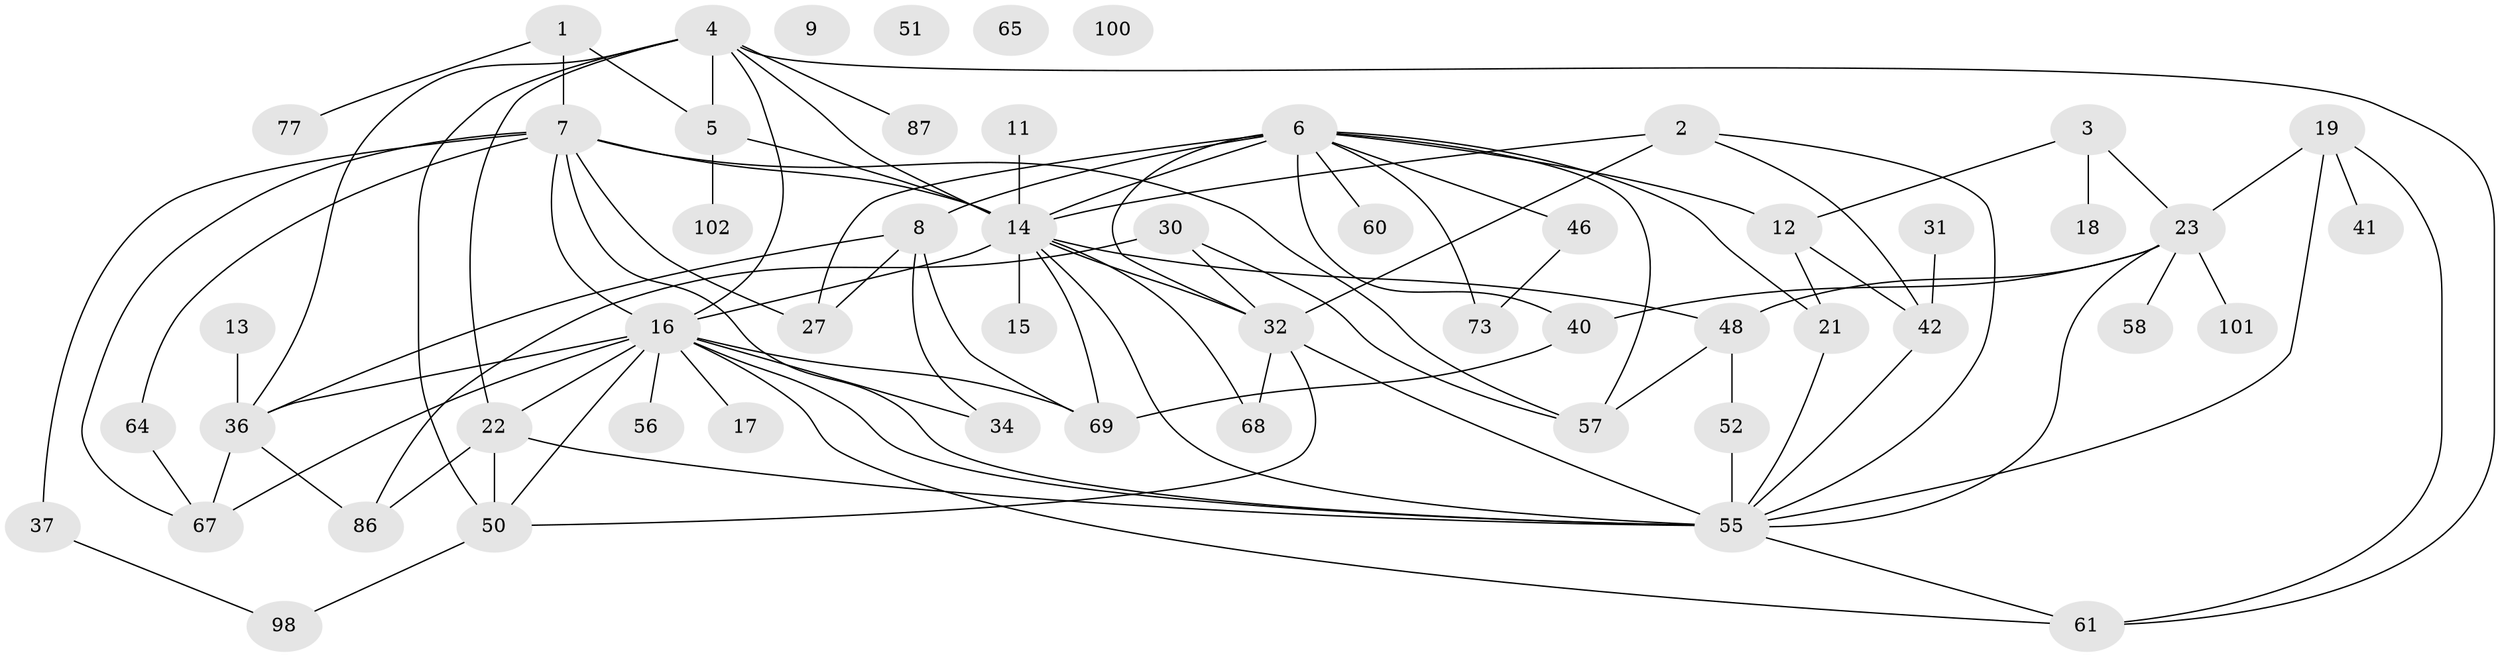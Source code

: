 // original degree distribution, {3: 0.24324324324324326, 2: 0.18018018018018017, 1: 0.23423423423423423, 5: 0.06306306306306306, 4: 0.14414414414414414, 0: 0.036036036036036036, 6: 0.06306306306306306, 7: 0.036036036036036036}
// Generated by graph-tools (version 1.1) at 2025/16/03/04/25 18:16:41]
// undirected, 55 vertices, 96 edges
graph export_dot {
graph [start="1"]
  node [color=gray90,style=filled];
  1;
  2 [super="+103"];
  3 [super="+28"];
  4 [super="+93"];
  5 [super="+33"];
  6 [super="+45+85+84+10"];
  7 [super="+82"];
  8 [super="+79+25+72"];
  9;
  11;
  12 [super="+49"];
  13;
  14 [super="+92+70"];
  15;
  16 [super="+20+91"];
  17 [super="+54"];
  18;
  19 [super="+47+39"];
  21 [super="+63"];
  22 [super="+26+81"];
  23 [super="+62+29"];
  27;
  30 [super="+111+38"];
  31;
  32 [super="+35"];
  34 [super="+53"];
  36 [super="+89+96"];
  37 [super="+108"];
  40;
  41;
  42 [super="+44"];
  46;
  48 [super="+66"];
  50 [super="+83+80"];
  51;
  52;
  55 [super="+59"];
  56;
  57;
  58;
  60;
  61;
  64 [super="+95"];
  65;
  67;
  68;
  69;
  73;
  77;
  86;
  87;
  98;
  100;
  101;
  102;
  1 -- 77;
  1 -- 7;
  1 -- 5;
  2 -- 42;
  2 -- 32;
  2 -- 55;
  2 -- 14;
  3 -- 12;
  3 -- 23;
  3 -- 18;
  4 -- 61;
  4 -- 36;
  4 -- 16;
  4 -- 50 [weight=2];
  4 -- 87;
  4 -- 22;
  4 -- 14;
  4 -- 5;
  5 -- 102;
  5 -- 14;
  6 -- 57;
  6 -- 12;
  6 -- 32;
  6 -- 40 [weight=2];
  6 -- 27;
  6 -- 60;
  6 -- 46;
  6 -- 14 [weight=2];
  6 -- 8;
  6 -- 73;
  6 -- 21;
  7 -- 64;
  7 -- 67;
  7 -- 37;
  7 -- 14;
  7 -- 16;
  7 -- 55;
  7 -- 57;
  7 -- 27;
  8 -- 69;
  8 -- 34;
  8 -- 27;
  8 -- 36;
  11 -- 14;
  12 -- 21;
  12 -- 42;
  13 -- 36;
  14 -- 55 [weight=2];
  14 -- 32;
  14 -- 68;
  14 -- 69;
  14 -- 15;
  14 -- 16;
  14 -- 48;
  16 -- 55;
  16 -- 34 [weight=2];
  16 -- 50;
  16 -- 69;
  16 -- 67;
  16 -- 36;
  16 -- 56;
  16 -- 61;
  16 -- 22;
  16 -- 17;
  19 -- 55;
  19 -- 41;
  19 -- 61;
  19 -- 23;
  21 -- 55;
  22 -- 50 [weight=2];
  22 -- 55;
  22 -- 86;
  23 -- 55;
  23 -- 48;
  23 -- 101;
  23 -- 40;
  23 -- 58;
  30 -- 86;
  30 -- 57;
  30 -- 32;
  31 -- 42;
  32 -- 68;
  32 -- 50;
  32 -- 55;
  36 -- 67;
  36 -- 86;
  37 -- 98;
  40 -- 69;
  42 -- 55;
  46 -- 73;
  48 -- 52;
  48 -- 57;
  50 -- 98;
  52 -- 55;
  55 -- 61;
  64 -- 67;
}

